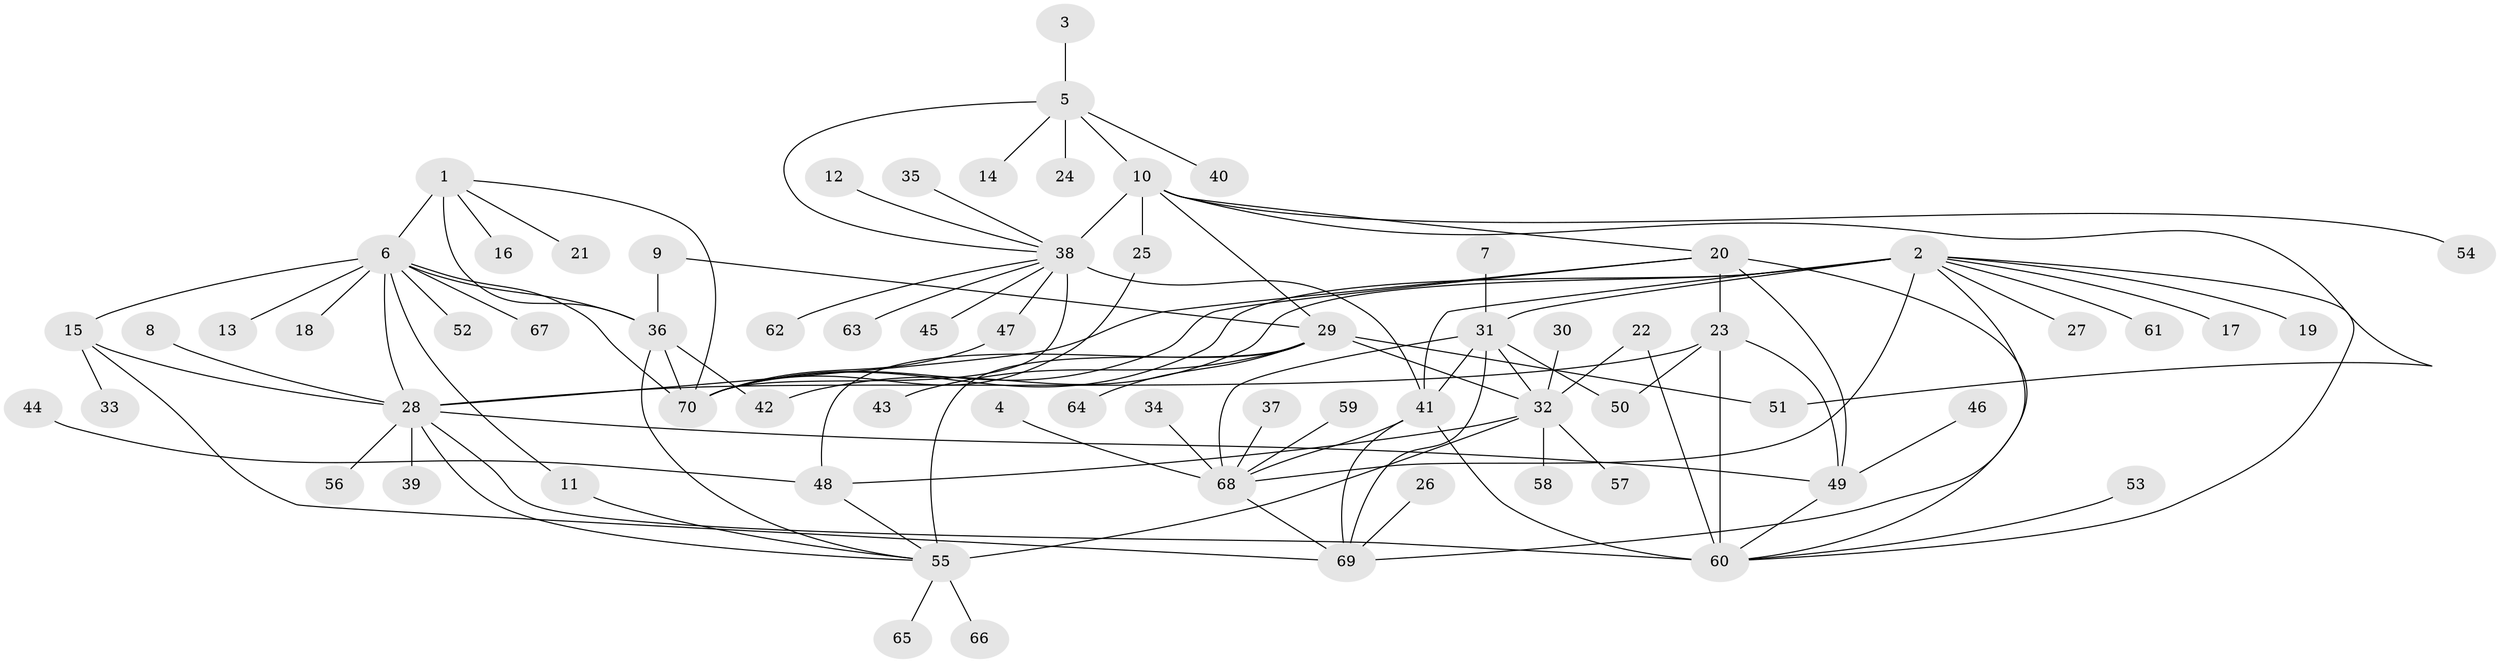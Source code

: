 // original degree distribution, {9: 0.05, 10: 0.014285714285714285, 11: 0.04285714285714286, 7: 0.02142857142857143, 13: 0.007142857142857143, 8: 0.05, 6: 0.02857142857142857, 15: 0.007142857142857143, 14: 0.014285714285714285, 12: 0.014285714285714285, 1: 0.5714285714285714, 5: 0.007142857142857143, 2: 0.16428571428571428, 3: 0.007142857142857143}
// Generated by graph-tools (version 1.1) at 2025/02/03/09/25 03:02:48]
// undirected, 70 vertices, 106 edges
graph export_dot {
graph [start="1"]
  node [color=gray90,style=filled];
  1;
  2;
  3;
  4;
  5;
  6;
  7;
  8;
  9;
  10;
  11;
  12;
  13;
  14;
  15;
  16;
  17;
  18;
  19;
  20;
  21;
  22;
  23;
  24;
  25;
  26;
  27;
  28;
  29;
  30;
  31;
  32;
  33;
  34;
  35;
  36;
  37;
  38;
  39;
  40;
  41;
  42;
  43;
  44;
  45;
  46;
  47;
  48;
  49;
  50;
  51;
  52;
  53;
  54;
  55;
  56;
  57;
  58;
  59;
  60;
  61;
  62;
  63;
  64;
  65;
  66;
  67;
  68;
  69;
  70;
  1 -- 6 [weight=4.0];
  1 -- 16 [weight=1.0];
  1 -- 21 [weight=1.0];
  1 -- 36 [weight=4.0];
  1 -- 70 [weight=4.0];
  2 -- 17 [weight=1.0];
  2 -- 19 [weight=1.0];
  2 -- 27 [weight=1.0];
  2 -- 31 [weight=2.0];
  2 -- 41 [weight=2.0];
  2 -- 42 [weight=1.0];
  2 -- 60 [weight=1.0];
  2 -- 61 [weight=1.0];
  2 -- 68 [weight=4.0];
  2 -- 69 [weight=2.0];
  2 -- 70 [weight=1.0];
  3 -- 5 [weight=1.0];
  4 -- 68 [weight=1.0];
  5 -- 10 [weight=3.0];
  5 -- 14 [weight=1.0];
  5 -- 24 [weight=1.0];
  5 -- 38 [weight=3.0];
  5 -- 40 [weight=1.0];
  6 -- 11 [weight=1.0];
  6 -- 13 [weight=1.0];
  6 -- 15 [weight=1.0];
  6 -- 18 [weight=1.0];
  6 -- 28 [weight=1.0];
  6 -- 36 [weight=1.0];
  6 -- 52 [weight=1.0];
  6 -- 67 [weight=1.0];
  6 -- 70 [weight=1.0];
  7 -- 31 [weight=1.0];
  8 -- 28 [weight=1.0];
  9 -- 29 [weight=1.0];
  9 -- 36 [weight=1.0];
  10 -- 20 [weight=1.0];
  10 -- 25 [weight=1.0];
  10 -- 29 [weight=1.0];
  10 -- 38 [weight=9.0];
  10 -- 51 [weight=1.0];
  10 -- 54 [weight=1.0];
  11 -- 55 [weight=1.0];
  12 -- 38 [weight=1.0];
  15 -- 28 [weight=1.0];
  15 -- 33 [weight=1.0];
  15 -- 69 [weight=1.0];
  20 -- 23 [weight=3.0];
  20 -- 28 [weight=1.0];
  20 -- 49 [weight=1.0];
  20 -- 60 [weight=1.0];
  20 -- 70 [weight=1.0];
  22 -- 32 [weight=1.0];
  22 -- 60 [weight=1.0];
  23 -- 28 [weight=3.0];
  23 -- 49 [weight=3.0];
  23 -- 50 [weight=1.0];
  23 -- 60 [weight=3.0];
  25 -- 70 [weight=1.0];
  26 -- 69 [weight=1.0];
  28 -- 39 [weight=1.0];
  28 -- 49 [weight=1.0];
  28 -- 55 [weight=1.0];
  28 -- 56 [weight=1.0];
  28 -- 60 [weight=1.0];
  29 -- 32 [weight=3.0];
  29 -- 43 [weight=1.0];
  29 -- 48 [weight=3.0];
  29 -- 51 [weight=1.0];
  29 -- 55 [weight=6.0];
  29 -- 64 [weight=1.0];
  30 -- 32 [weight=1.0];
  31 -- 32 [weight=1.0];
  31 -- 41 [weight=1.0];
  31 -- 50 [weight=1.0];
  31 -- 68 [weight=2.0];
  31 -- 69 [weight=1.0];
  32 -- 48 [weight=1.0];
  32 -- 55 [weight=2.0];
  32 -- 57 [weight=1.0];
  32 -- 58 [weight=1.0];
  34 -- 68 [weight=1.0];
  35 -- 38 [weight=1.0];
  36 -- 42 [weight=1.0];
  36 -- 55 [weight=1.0];
  36 -- 70 [weight=1.0];
  37 -- 68 [weight=1.0];
  38 -- 41 [weight=1.0];
  38 -- 45 [weight=1.0];
  38 -- 47 [weight=1.0];
  38 -- 62 [weight=1.0];
  38 -- 63 [weight=1.0];
  38 -- 70 [weight=1.0];
  41 -- 60 [weight=1.0];
  41 -- 68 [weight=2.0];
  41 -- 69 [weight=1.0];
  44 -- 48 [weight=1.0];
  46 -- 49 [weight=1.0];
  47 -- 70 [weight=1.0];
  48 -- 55 [weight=2.0];
  49 -- 60 [weight=1.0];
  53 -- 60 [weight=1.0];
  55 -- 65 [weight=1.0];
  55 -- 66 [weight=1.0];
  59 -- 68 [weight=1.0];
  68 -- 69 [weight=2.0];
}
